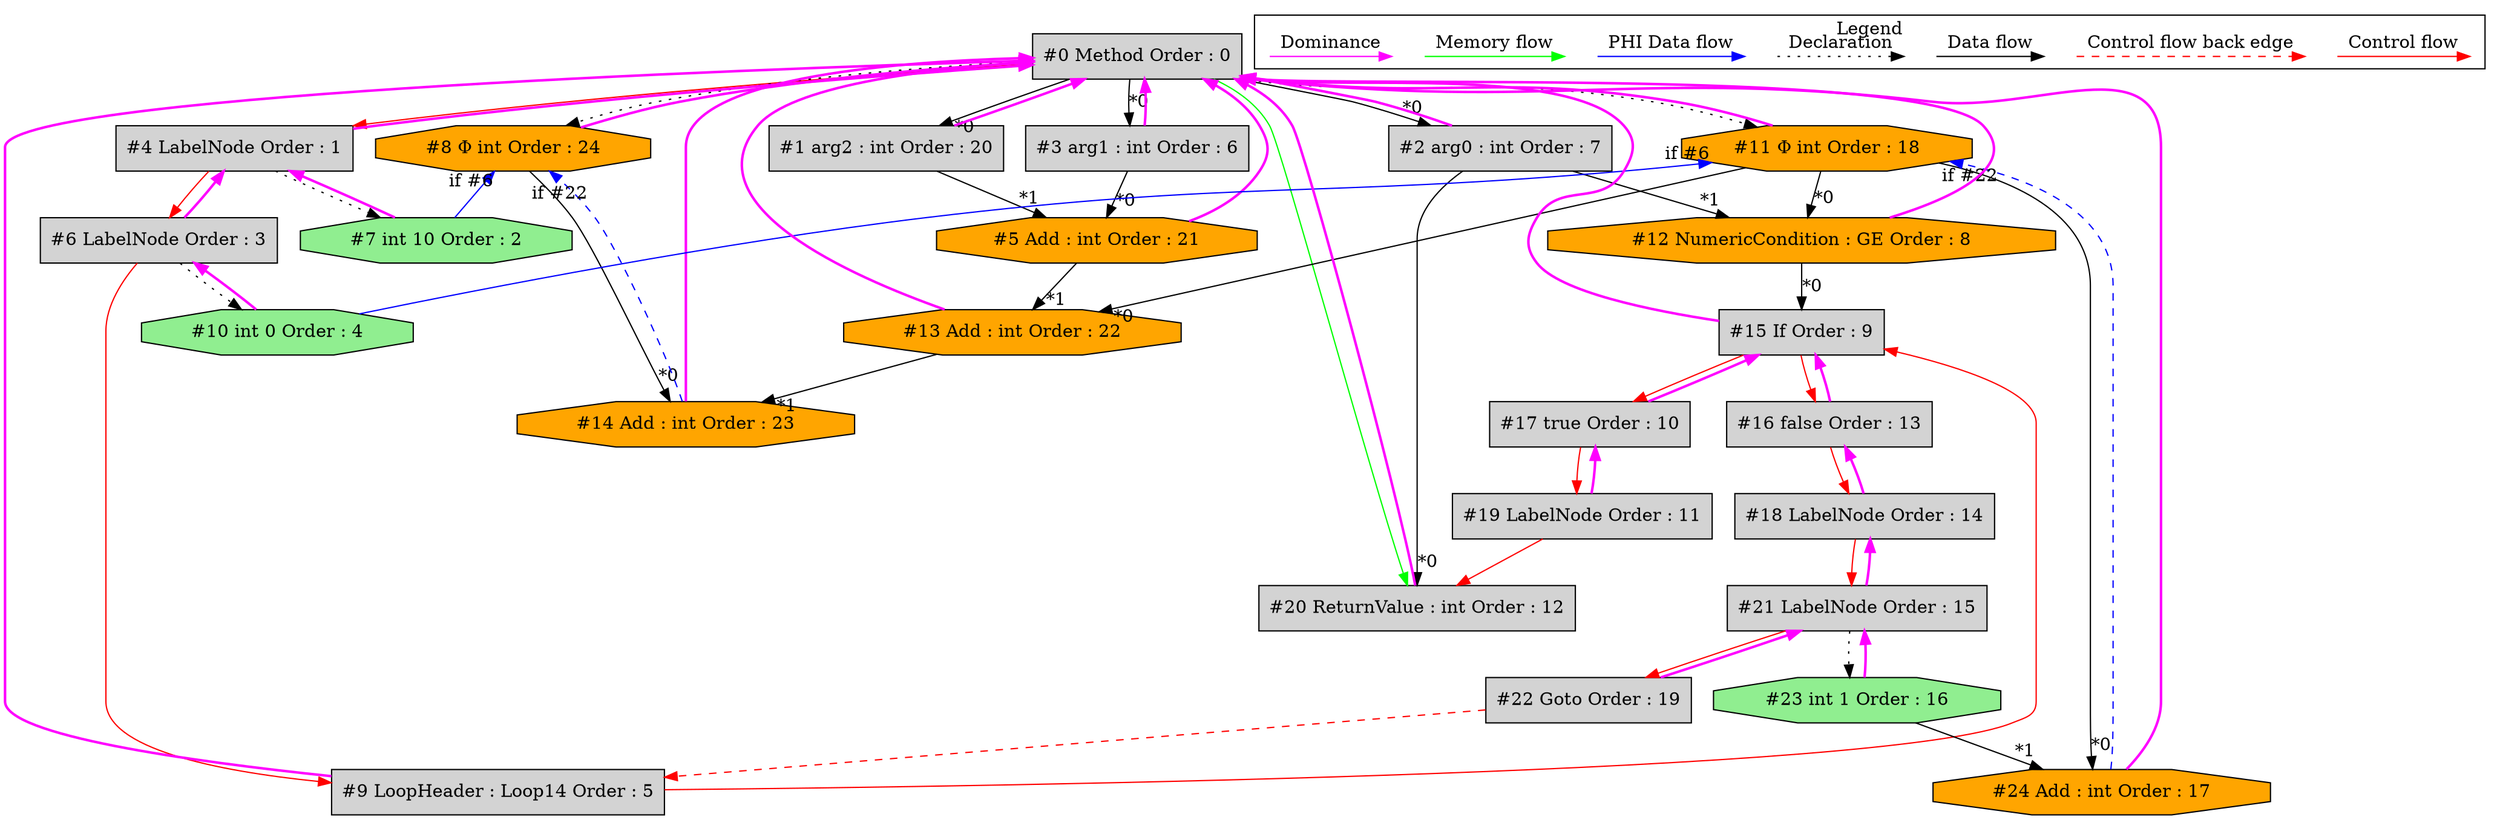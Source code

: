 digraph debugoutput {
 ordering="in";
 node0[label="#0 Method Order : 0",shape=box, fillcolor=lightgrey, style=filled];
 node1[label="#1 arg2 : int Order : 20",shape=box, fillcolor=lightgrey, style=filled];
 node1 -> node0[dir="forward" color="fuchsia" penwidth="2"];
 node0 -> node1[headlabel="*0", labeldistance=2];
 node2[label="#2 arg0 : int Order : 7",shape=box, fillcolor=lightgrey, style=filled];
 node2 -> node0[dir="forward" color="fuchsia" penwidth="2"];
 node0 -> node2[headlabel="*0", labeldistance=2];
 node3[label="#3 arg1 : int Order : 6",shape=box, fillcolor=lightgrey, style=filled];
 node3 -> node0[dir="forward" color="fuchsia" penwidth="2"];
 node0 -> node3[headlabel="*0", labeldistance=2];
 node4[label="#4 LabelNode Order : 1",shape=box, fillcolor=lightgrey, style=filled];
 node4 -> node0[dir="forward" color="fuchsia" penwidth="2"];
 node0 -> node4[labeldistance=2, color=red, fontcolor=red];
 node5[label="#5 Add : int Order : 21",shape=octagon, fillcolor=orange, style=filled];
 node5 -> node0[dir="forward" color="fuchsia" penwidth="2"];
 node3 -> node5[headlabel="*0", labeldistance=2];
 node1 -> node5[headlabel="*1", labeldistance=2];
 node6[label="#6 LabelNode Order : 3",shape=box, fillcolor=lightgrey, style=filled];
 node6 -> node4[dir="forward" color="fuchsia" penwidth="2"];
 node4 -> node6[labeldistance=2, color=red, fontcolor=red];
 node7[label="#7 int 10 Order : 2",shape=octagon, fillcolor=lightgreen, style=filled];
 node7 -> node4[dir="forward" color="fuchsia" penwidth="2"];
 node4 -> node7[style=dotted];
 node8[label="#8 Φ int Order : 24",shape=octagon, fillcolor=orange, style=filled];
 node8 -> node0[dir="forward" color="fuchsia" penwidth="2"];
 node0 -> node8[style=dotted];
 node7 -> node8[headlabel="if #6", labeldistance=2, color=blue, constraint=false];
 node14 -> node8[headlabel="if #22", labeldistance=2, color=blue, constraint=false, style=dashed];
 node9[label="#9 LoopHeader : Loop14 Order : 5",shape=box, fillcolor=lightgrey, style=filled];
 node9 -> node0[dir="forward" color="fuchsia" penwidth="2"];
 node6 -> node9[labeldistance=2, color=red, fontcolor=red];
 node22 -> node9[labeldistance=2, color=red, fontcolor=red, style=dashed];
 node10[label="#10 int 0 Order : 4",shape=octagon, fillcolor=lightgreen, style=filled];
 node10 -> node6[dir="forward" color="fuchsia" penwidth="2"];
 node6 -> node10[style=dotted];
 node11[label="#11 Φ int Order : 18",shape=octagon, fillcolor=orange, style=filled];
 node11 -> node0[dir="forward" color="fuchsia" penwidth="2"];
 node0 -> node11[style=dotted];
 node10 -> node11[headlabel="if #6", labeldistance=2, color=blue, constraint=false];
 node24 -> node11[headlabel="if #22", labeldistance=2, color=blue, constraint=false, style=dashed];
 node12[label="#12 NumericCondition : GE Order : 8",shape=octagon, fillcolor=orange, style=filled];
 node12 -> node0[dir="forward" color="fuchsia" penwidth="2"];
 node11 -> node12[headlabel="*0", labeldistance=2];
 node2 -> node12[headlabel="*1", labeldistance=2];
 node13[label="#13 Add : int Order : 22",shape=octagon, fillcolor=orange, style=filled];
 node13 -> node0[dir="forward" color="fuchsia" penwidth="2"];
 node11 -> node13[headlabel="*0", labeldistance=2];
 node5 -> node13[headlabel="*1", labeldistance=2];
 node14[label="#14 Add : int Order : 23",shape=octagon, fillcolor=orange, style=filled];
 node14 -> node0[dir="forward" color="fuchsia" penwidth="2"];
 node8 -> node14[headlabel="*0", labeldistance=2];
 node13 -> node14[headlabel="*1", labeldistance=2];
 node15[label="#15 If Order : 9",shape=box, fillcolor=lightgrey, style=filled];
 node15 -> node0[dir="forward" color="fuchsia" penwidth="2"];
 node12 -> node15[headlabel="*0", labeldistance=2];
 node9 -> node15[labeldistance=2, color=red, fontcolor=red];
 node16[label="#16 false Order : 13",shape=box, fillcolor=lightgrey, style=filled];
 node16 -> node15[dir="forward" color="fuchsia" penwidth="2"];
 node15 -> node16[labeldistance=2, color=red, fontcolor=red];
 node17[label="#17 true Order : 10",shape=box, fillcolor=lightgrey, style=filled];
 node17 -> node15[dir="forward" color="fuchsia" penwidth="2"];
 node15 -> node17[labeldistance=2, color=red, fontcolor=red];
 node18[label="#18 LabelNode Order : 14",shape=box, fillcolor=lightgrey, style=filled];
 node18 -> node16[dir="forward" color="fuchsia" penwidth="2"];
 node16 -> node18[labeldistance=2, color=red, fontcolor=red];
 node19[label="#19 LabelNode Order : 11",shape=box, fillcolor=lightgrey, style=filled];
 node19 -> node17[dir="forward" color="fuchsia" penwidth="2"];
 node17 -> node19[labeldistance=2, color=red, fontcolor=red];
 node20[label="#20 ReturnValue : int Order : 12",shape=box, fillcolor=lightgrey, style=filled];
 node20 -> node0[dir="forward" color="fuchsia" penwidth="2"];
 node2 -> node20[headlabel="*0", labeldistance=2];
 node19 -> node20[labeldistance=2, color=red, fontcolor=red];
 node0 -> node20[labeldistance=2, color=green, constraint=false];
 node21[label="#21 LabelNode Order : 15",shape=box, fillcolor=lightgrey, style=filled];
 node21 -> node18[dir="forward" color="fuchsia" penwidth="2"];
 node18 -> node21[labeldistance=2, color=red, fontcolor=red];
 node22[label="#22 Goto Order : 19",shape=box, fillcolor=lightgrey, style=filled];
 node22 -> node21[dir="forward" color="fuchsia" penwidth="2"];
 node21 -> node22[labeldistance=2, color=red, fontcolor=red];
 node23[label="#23 int 1 Order : 16",shape=octagon, fillcolor=lightgreen, style=filled];
 node23 -> node21[dir="forward" color="fuchsia" penwidth="2"];
 node21 -> node23[style=dotted];
 node24[label="#24 Add : int Order : 17",shape=octagon, fillcolor=orange, style=filled];
 node24 -> node0[dir="forward" color="fuchsia" penwidth="2"];
 node11 -> node24[headlabel="*0", labeldistance=2];
 node23 -> node24[headlabel="*1", labeldistance=2];
 subgraph cluster_000 {
  label = "Legend";
  node [shape=point]
  {
   rank=same;
   c0 [style = invis];
   c1 [style = invis];
   c2 [style = invis];
   c3 [style = invis];
   d0 [style = invis];
   d1 [style = invis];
   d2 [style = invis];
   d3 [style = invis];
   d4 [style = invis];
   d5 [style = invis];
   d6 [style = invis];
   d7 [style = invis];
   d8 [style = invis];
   d9 [style = invis];
  }
  c0 -> c1 [label="Control flow", style=solid, color=red]
  c2 -> c3 [label="Control flow back edge", style=dashed, color=red]
  d0 -> d1 [label="Data flow"]
  d2 -> d3 [label="Declaration", style=dotted]
  d4 -> d5 [label="PHI Data flow", color=blue]
  d6 -> d7 [label="Memory flow", color=green]
  d8 -> d9 [label="Dominance", color=fuchsia, style=solid]
 }

}
